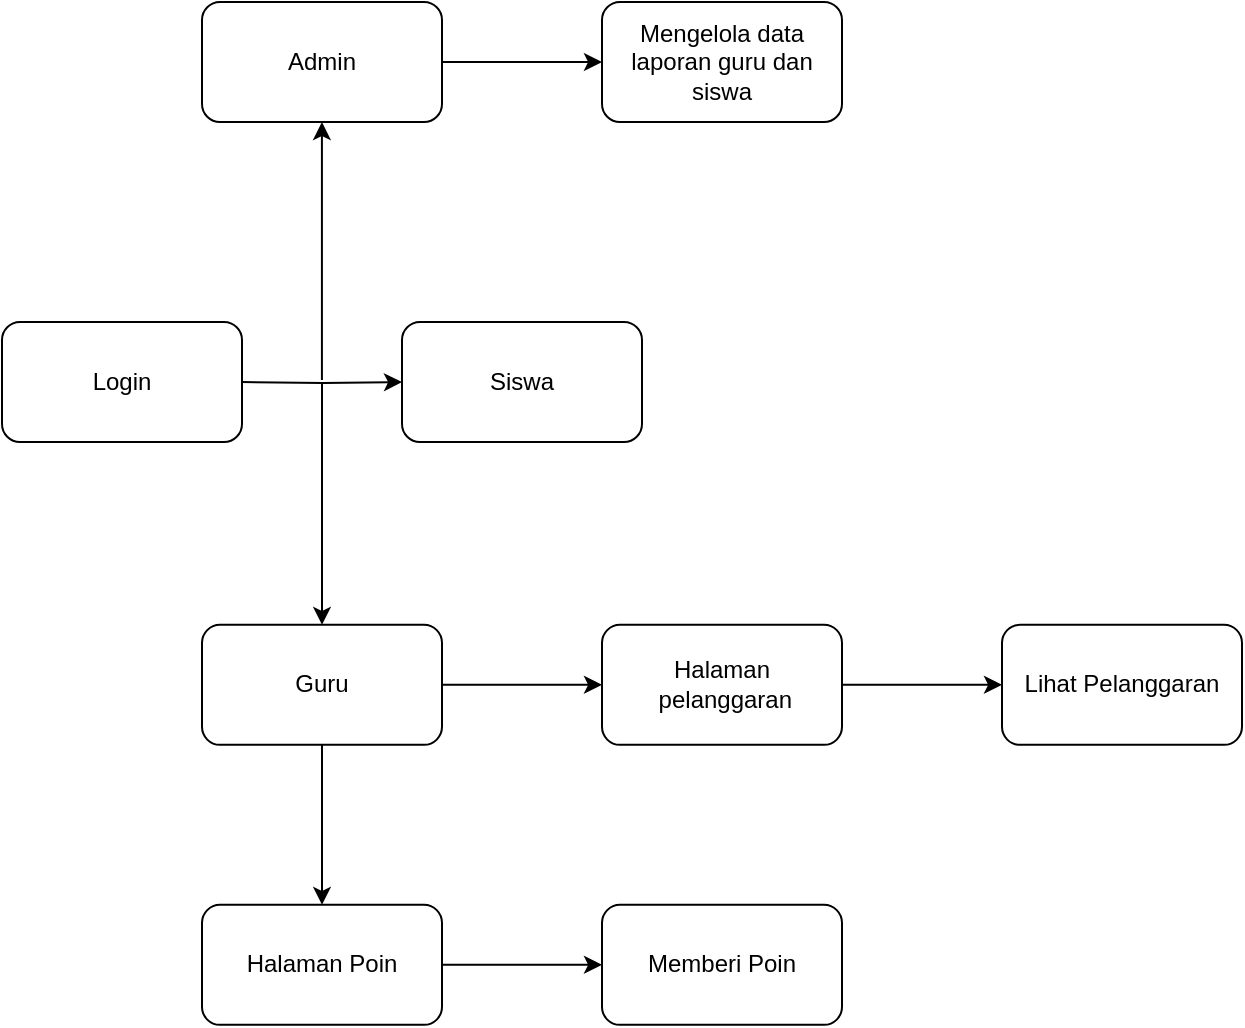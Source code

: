 <mxfile version="24.7.7">
  <diagram name="Page-1" id="-_9zb6RwKj41XNHzX8Fn">
    <mxGraphModel dx="217" dy="485" grid="1" gridSize="10" guides="1" tooltips="1" connect="1" arrows="1" fold="1" page="1" pageScale="1" pageWidth="850" pageHeight="1100" math="0" shadow="0">
      <root>
        <mxCell id="0" />
        <mxCell id="1" parent="0" />
        <mxCell id="NiA0qLHuh1PLWfHYA17D-5" value="" style="edgeStyle=orthogonalEdgeStyle;rounded=0;orthogonalLoop=1;jettySize=auto;html=1;" parent="1" target="NiA0qLHuh1PLWfHYA17D-4" edge="1">
          <mxGeometry relative="1" as="geometry">
            <mxPoint x="140" y="400.0" as="sourcePoint" />
          </mxGeometry>
        </mxCell>
        <mxCell id="NiA0qLHuh1PLWfHYA17D-1" value="Login" style="rounded=1;whiteSpace=wrap;html=1;" parent="1" vertex="1">
          <mxGeometry x="20" y="370" width="120" height="60" as="geometry" />
        </mxCell>
        <mxCell id="NiA0qLHuh1PLWfHYA17D-4" value="Siswa" style="whiteSpace=wrap;html=1;rounded=1;" parent="1" vertex="1">
          <mxGeometry x="220" y="370" width="120" height="60" as="geometry" />
        </mxCell>
        <mxCell id="NiA0qLHuh1PLWfHYA17D-20" value="" style="endArrow=classic;html=1;rounded=0;" parent="1" edge="1">
          <mxGeometry width="50" height="50" relative="1" as="geometry">
            <mxPoint x="179.96" y="399" as="sourcePoint" />
            <mxPoint x="179.96" y="270" as="targetPoint" />
          </mxGeometry>
        </mxCell>
        <mxCell id="NiA0qLHuh1PLWfHYA17D-21" value="" style="endArrow=classic;html=1;rounded=0;" parent="1" target="NiA0qLHuh1PLWfHYA17D-23" edge="1">
          <mxGeometry width="50" height="50" relative="1" as="geometry">
            <mxPoint x="180" y="400" as="sourcePoint" />
            <mxPoint x="180" y="480.432" as="targetPoint" />
          </mxGeometry>
        </mxCell>
        <mxCell id="NiA0qLHuh1PLWfHYA17D-31" value="" style="edgeStyle=orthogonalEdgeStyle;rounded=0;orthogonalLoop=1;jettySize=auto;html=1;" parent="1" source="NiA0qLHuh1PLWfHYA17D-23" target="NiA0qLHuh1PLWfHYA17D-30" edge="1">
          <mxGeometry relative="1" as="geometry" />
        </mxCell>
        <mxCell id="-0vQMCh2lmnWV789NQCa-2" value="" style="edgeStyle=orthogonalEdgeStyle;rounded=0;orthogonalLoop=1;jettySize=auto;html=1;" edge="1" parent="1" source="NiA0qLHuh1PLWfHYA17D-23" target="-0vQMCh2lmnWV789NQCa-1">
          <mxGeometry relative="1" as="geometry" />
        </mxCell>
        <mxCell id="NiA0qLHuh1PLWfHYA17D-23" value="Guru" style="rounded=1;whiteSpace=wrap;html=1;" parent="1" vertex="1">
          <mxGeometry x="120" y="521.432" width="120" height="60" as="geometry" />
        </mxCell>
        <mxCell id="nGJUvvnxSwFZKM965cP_-15" value="" style="edgeStyle=orthogonalEdgeStyle;rounded=0;orthogonalLoop=1;jettySize=auto;html=1;" parent="1" source="NiA0qLHuh1PLWfHYA17D-30" target="nGJUvvnxSwFZKM965cP_-14" edge="1">
          <mxGeometry relative="1" as="geometry" />
        </mxCell>
        <mxCell id="NiA0qLHuh1PLWfHYA17D-30" value="Halaman&lt;div&gt;&amp;nbsp;pelanggaran&lt;/div&gt;" style="whiteSpace=wrap;html=1;rounded=1;" parent="1" vertex="1">
          <mxGeometry x="320" y="521.432" width="120" height="60" as="geometry" />
        </mxCell>
        <mxCell id="nGJUvvnxSwFZKM965cP_-11" value="" style="edgeStyle=orthogonalEdgeStyle;rounded=0;orthogonalLoop=1;jettySize=auto;html=1;" parent="1" source="nGJUvvnxSwFZKM965cP_-5" target="nGJUvvnxSwFZKM965cP_-10" edge="1">
          <mxGeometry relative="1" as="geometry" />
        </mxCell>
        <mxCell id="nGJUvvnxSwFZKM965cP_-5" value="Admin" style="rounded=1;whiteSpace=wrap;html=1;" parent="1" vertex="1">
          <mxGeometry x="120" y="210" width="120" height="60" as="geometry" />
        </mxCell>
        <mxCell id="nGJUvvnxSwFZKM965cP_-10" value="Mengelola data laporan guru dan siswa" style="rounded=1;whiteSpace=wrap;html=1;" parent="1" vertex="1">
          <mxGeometry x="320" y="210" width="120" height="60" as="geometry" />
        </mxCell>
        <mxCell id="nGJUvvnxSwFZKM965cP_-14" value="Lihat Pelanggaran" style="whiteSpace=wrap;html=1;rounded=1;" parent="1" vertex="1">
          <mxGeometry x="520" y="521.432" width="120" height="60" as="geometry" />
        </mxCell>
        <mxCell id="-0vQMCh2lmnWV789NQCa-4" value="" style="edgeStyle=orthogonalEdgeStyle;rounded=0;orthogonalLoop=1;jettySize=auto;html=1;" edge="1" parent="1" source="-0vQMCh2lmnWV789NQCa-1" target="-0vQMCh2lmnWV789NQCa-3">
          <mxGeometry relative="1" as="geometry" />
        </mxCell>
        <mxCell id="-0vQMCh2lmnWV789NQCa-1" value="Halaman Poin" style="whiteSpace=wrap;html=1;rounded=1;" vertex="1" parent="1">
          <mxGeometry x="120" y="661.432" width="120" height="60" as="geometry" />
        </mxCell>
        <mxCell id="-0vQMCh2lmnWV789NQCa-3" value="Memberi Poin" style="whiteSpace=wrap;html=1;rounded=1;" vertex="1" parent="1">
          <mxGeometry x="320" y="661.432" width="120" height="60" as="geometry" />
        </mxCell>
      </root>
    </mxGraphModel>
  </diagram>
</mxfile>
